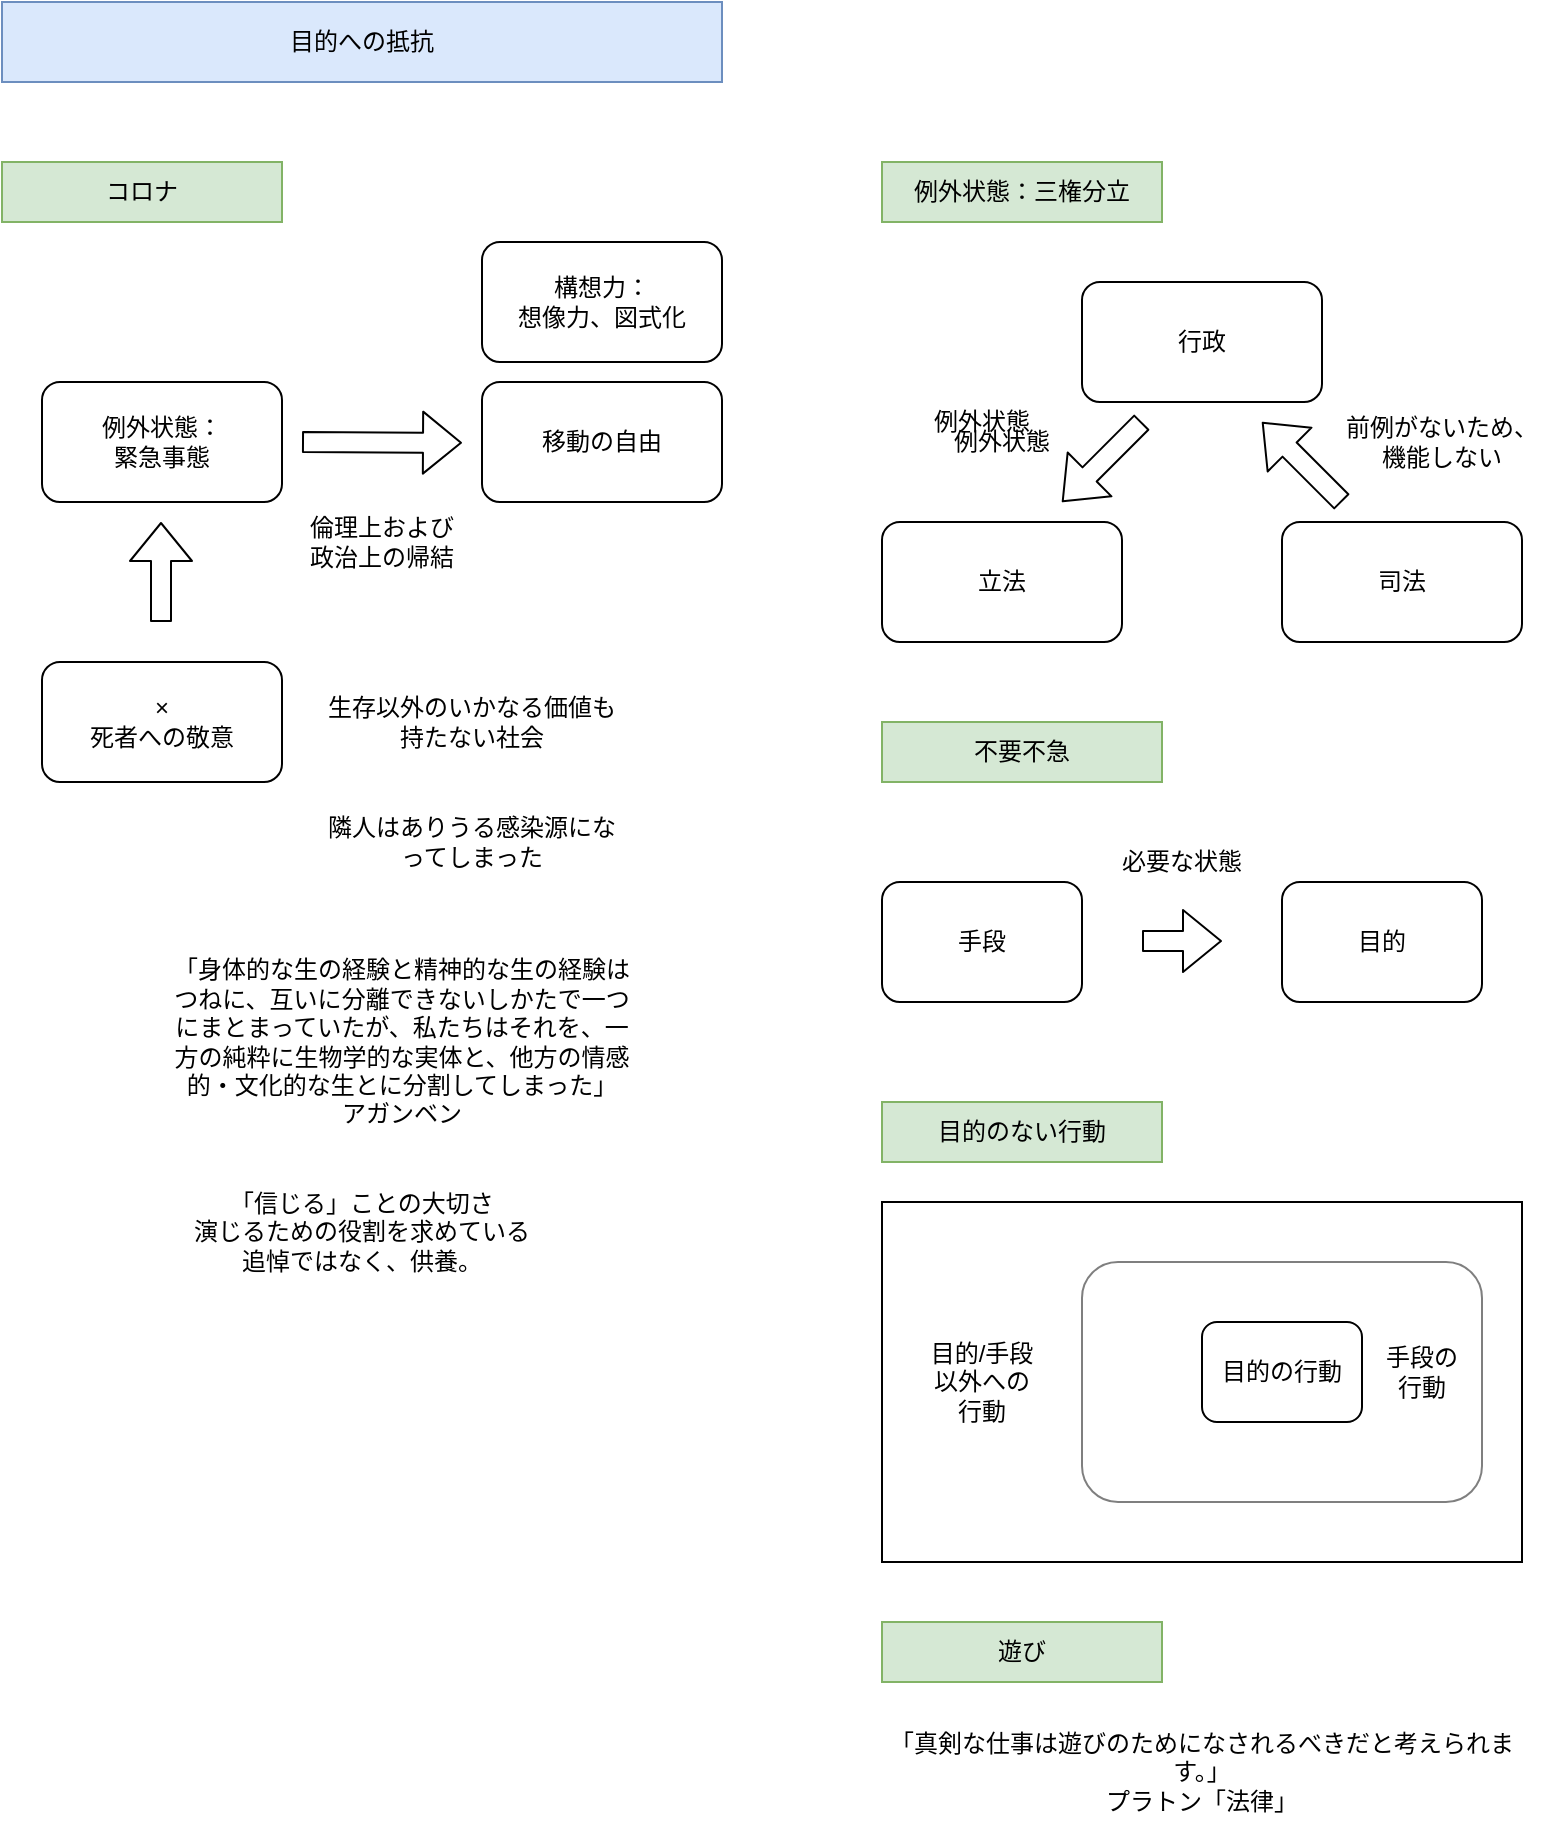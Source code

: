<mxfile>
    <diagram name="ページ1" id="CPpaSzQVmabbcuSvn5hp">
        <mxGraphModel dx="816" dy="711" grid="1" gridSize="10" guides="1" tooltips="1" connect="1" arrows="1" fold="1" page="1" pageScale="1" pageWidth="827" pageHeight="1169" math="0" shadow="0">
            <root>
                <mxCell id="0"/>
                <mxCell id="1" parent="0"/>
                <mxCell id="3" value="目的への抵抗" style="text;html=1;align=center;verticalAlign=middle;whiteSpace=wrap;rounded=0;fillColor=#dae8fc;strokeColor=#6c8ebf;" parent="1" vertex="1">
                    <mxGeometry x="40" y="40" width="360" height="40" as="geometry"/>
                </mxCell>
                <mxCell id="15" value="構想力：&lt;div&gt;想像力、図式化&lt;/div&gt;" style="rounded=1;whiteSpace=wrap;html=1;" parent="1" vertex="1">
                    <mxGeometry x="280" y="160" width="120" height="60" as="geometry"/>
                </mxCell>
                <mxCell id="18" value="コロナ" style="text;html=1;align=center;verticalAlign=middle;whiteSpace=wrap;rounded=0;fillColor=#d5e8d4;strokeColor=#82b366;" parent="1" vertex="1">
                    <mxGeometry x="40" y="120" width="140" height="30" as="geometry"/>
                </mxCell>
                <mxCell id="38" value="" style="shape=flexArrow;endArrow=classic;html=1;" parent="1" edge="1">
                    <mxGeometry width="50" height="50" relative="1" as="geometry">
                        <mxPoint x="190" y="260" as="sourcePoint"/>
                        <mxPoint x="270" y="260.42" as="targetPoint"/>
                    </mxGeometry>
                </mxCell>
                <mxCell id="74" value="例外状態：&lt;div&gt;緊急事態&lt;/div&gt;" style="rounded=1;whiteSpace=wrap;html=1;" vertex="1" parent="1">
                    <mxGeometry x="60" y="230" width="120" height="60" as="geometry"/>
                </mxCell>
                <mxCell id="75" value="移動の自由" style="rounded=1;whiteSpace=wrap;html=1;" vertex="1" parent="1">
                    <mxGeometry x="280" y="230" width="120" height="60" as="geometry"/>
                </mxCell>
                <mxCell id="76" value="倫理上および&lt;div&gt;政治上の帰結&lt;/div&gt;" style="text;html=1;align=center;verticalAlign=middle;whiteSpace=wrap;rounded=0;" vertex="1" parent="1">
                    <mxGeometry x="180" y="290" width="100" height="40" as="geometry"/>
                </mxCell>
                <mxCell id="77" value="生存以外のいかなる価値も持たない社会" style="text;html=1;align=center;verticalAlign=middle;whiteSpace=wrap;rounded=0;" vertex="1" parent="1">
                    <mxGeometry x="200" y="380" width="150" height="40" as="geometry"/>
                </mxCell>
                <mxCell id="78" value="×&lt;div&gt;死者への敬意&lt;/div&gt;" style="rounded=1;whiteSpace=wrap;html=1;" vertex="1" parent="1">
                    <mxGeometry x="60" y="370" width="120" height="60" as="geometry"/>
                </mxCell>
                <mxCell id="79" value="" style="shape=flexArrow;endArrow=classic;html=1;" edge="1" parent="1">
                    <mxGeometry width="50" height="50" relative="1" as="geometry">
                        <mxPoint x="119.5" y="350" as="sourcePoint"/>
                        <mxPoint x="119.5" y="300" as="targetPoint"/>
                    </mxGeometry>
                </mxCell>
                <mxCell id="80" value="隣人はありうる感染源になってしまった" style="text;html=1;align=center;verticalAlign=middle;whiteSpace=wrap;rounded=0;" vertex="1" parent="1">
                    <mxGeometry x="200" y="440" width="150" height="40" as="geometry"/>
                </mxCell>
                <mxCell id="81" value="「身体的な生の経験と精神的な生の経験はつねに、互いに分離できないしかたで一つにまとまっていたが、私たちはそれを、一方の純粋に生物学的な実体と、他方の情感的・文化的な生とに分割してしまった」&lt;div&gt;アガンベン&lt;/div&gt;" style="text;html=1;align=center;verticalAlign=middle;whiteSpace=wrap;rounded=0;" vertex="1" parent="1">
                    <mxGeometry x="120" y="500" width="240" height="120" as="geometry"/>
                </mxCell>
                <mxCell id="82" value="行政" style="rounded=1;whiteSpace=wrap;html=1;" vertex="1" parent="1">
                    <mxGeometry x="580" y="180" width="120" height="60" as="geometry"/>
                </mxCell>
                <mxCell id="83" value="例外状態：三権分立" style="text;html=1;align=center;verticalAlign=middle;whiteSpace=wrap;rounded=0;fillColor=#d5e8d4;strokeColor=#82b366;" vertex="1" parent="1">
                    <mxGeometry x="480" y="120" width="140" height="30" as="geometry"/>
                </mxCell>
                <mxCell id="84" value="立法" style="rounded=1;whiteSpace=wrap;html=1;" vertex="1" parent="1">
                    <mxGeometry x="480" y="300" width="120" height="60" as="geometry"/>
                </mxCell>
                <mxCell id="85" value="司法" style="rounded=1;whiteSpace=wrap;html=1;" vertex="1" parent="1">
                    <mxGeometry x="680" y="300" width="120" height="60" as="geometry"/>
                </mxCell>
                <mxCell id="87" value="" style="shape=flexArrow;endArrow=classic;html=1;" edge="1" parent="1">
                    <mxGeometry width="50" height="50" relative="1" as="geometry">
                        <mxPoint x="610" y="250" as="sourcePoint"/>
                        <mxPoint x="570" y="290" as="targetPoint"/>
                    </mxGeometry>
                </mxCell>
                <mxCell id="88" value="例外状態" style="text;html=1;align=center;verticalAlign=middle;whiteSpace=wrap;rounded=0;" vertex="1" parent="1">
                    <mxGeometry x="490" y="230" width="80" height="40" as="geometry"/>
                </mxCell>
                <mxCell id="89" value="" style="shape=flexArrow;endArrow=classic;html=1;" edge="1" parent="1">
                    <mxGeometry width="50" height="50" relative="1" as="geometry">
                        <mxPoint x="710" y="290" as="sourcePoint"/>
                        <mxPoint x="670" y="250" as="targetPoint"/>
                    </mxGeometry>
                </mxCell>
                <mxCell id="90" value="前例がないため、機能しない" style="text;html=1;align=center;verticalAlign=middle;whiteSpace=wrap;rounded=0;" vertex="1" parent="1">
                    <mxGeometry x="710" y="240" width="100" height="40" as="geometry"/>
                </mxCell>
                <mxCell id="91" value="「信じる」ことの大切さ&lt;div&gt;演じるための役割を求めている&lt;/div&gt;&lt;div&gt;追悼ではなく、供養。&lt;/div&gt;" style="text;html=1;align=center;verticalAlign=middle;whiteSpace=wrap;rounded=0;" vertex="1" parent="1">
                    <mxGeometry x="100" y="630" width="240" height="50" as="geometry"/>
                </mxCell>
                <mxCell id="92" value="不要不急" style="text;html=1;align=center;verticalAlign=middle;whiteSpace=wrap;rounded=0;fillColor=#d5e8d4;strokeColor=#82b366;" vertex="1" parent="1">
                    <mxGeometry x="480" y="400" width="140" height="30" as="geometry"/>
                </mxCell>
                <mxCell id="93" value="目的" style="rounded=1;whiteSpace=wrap;html=1;" vertex="1" parent="1">
                    <mxGeometry x="680" y="480" width="100" height="60" as="geometry"/>
                </mxCell>
                <mxCell id="94" value="手段" style="rounded=1;whiteSpace=wrap;html=1;" vertex="1" parent="1">
                    <mxGeometry x="480" y="480" width="100" height="60" as="geometry"/>
                </mxCell>
                <mxCell id="95" value="" style="shape=flexArrow;endArrow=classic;html=1;" edge="1" parent="1">
                    <mxGeometry width="50" height="50" relative="1" as="geometry">
                        <mxPoint x="610" y="509.5" as="sourcePoint"/>
                        <mxPoint x="650" y="509.5" as="targetPoint"/>
                    </mxGeometry>
                </mxCell>
                <mxCell id="96" value="例外状態" style="text;html=1;align=center;verticalAlign=middle;whiteSpace=wrap;rounded=0;" vertex="1" parent="1">
                    <mxGeometry x="500" y="240" width="80" height="40" as="geometry"/>
                </mxCell>
                <mxCell id="97" value="必要な状態" style="text;html=1;align=center;verticalAlign=middle;whiteSpace=wrap;rounded=0;" vertex="1" parent="1">
                    <mxGeometry x="590" y="450" width="80" height="40" as="geometry"/>
                </mxCell>
                <mxCell id="98" value="目的のない行動" style="text;html=1;align=center;verticalAlign=middle;whiteSpace=wrap;rounded=0;fillColor=#d5e8d4;strokeColor=#82b366;" vertex="1" parent="1">
                    <mxGeometry x="480" y="590" width="140" height="30" as="geometry"/>
                </mxCell>
                <mxCell id="99" value="" style="rounded=0;whiteSpace=wrap;html=1;" vertex="1" parent="1">
                    <mxGeometry x="480" y="640" width="320" height="180" as="geometry"/>
                </mxCell>
                <mxCell id="101" value="" style="rounded=1;whiteSpace=wrap;html=1;opacity=50;" vertex="1" parent="1">
                    <mxGeometry x="580" y="670" width="200" height="120" as="geometry"/>
                </mxCell>
                <mxCell id="100" value="目的の行動" style="rounded=1;whiteSpace=wrap;html=1;" vertex="1" parent="1">
                    <mxGeometry x="640" y="700" width="80" height="50" as="geometry"/>
                </mxCell>
                <mxCell id="102" value="手段の&lt;div&gt;行動&lt;/div&gt;" style="text;html=1;align=center;verticalAlign=middle;whiteSpace=wrap;rounded=0;" vertex="1" parent="1">
                    <mxGeometry x="720" y="710" width="60" height="30" as="geometry"/>
                </mxCell>
                <mxCell id="103" value="目的/手段以外への行動" style="text;html=1;align=center;verticalAlign=middle;whiteSpace=wrap;rounded=0;" vertex="1" parent="1">
                    <mxGeometry x="500" y="700" width="60" height="60" as="geometry"/>
                </mxCell>
                <mxCell id="104" value="遊び" style="text;html=1;align=center;verticalAlign=middle;whiteSpace=wrap;rounded=0;fillColor=#d5e8d4;strokeColor=#82b366;" vertex="1" parent="1">
                    <mxGeometry x="480" y="850" width="140" height="30" as="geometry"/>
                </mxCell>
                <mxCell id="105" value="「真剣な仕事は遊びのためになされるべきだと考えられます。」&lt;div&gt;プラトン「法律」&lt;br&gt;&lt;/div&gt;" style="text;html=1;align=center;verticalAlign=middle;whiteSpace=wrap;rounded=0;" vertex="1" parent="1">
                    <mxGeometry x="480" y="900" width="320" height="50" as="geometry"/>
                </mxCell>
            </root>
        </mxGraphModel>
    </diagram>
</mxfile>